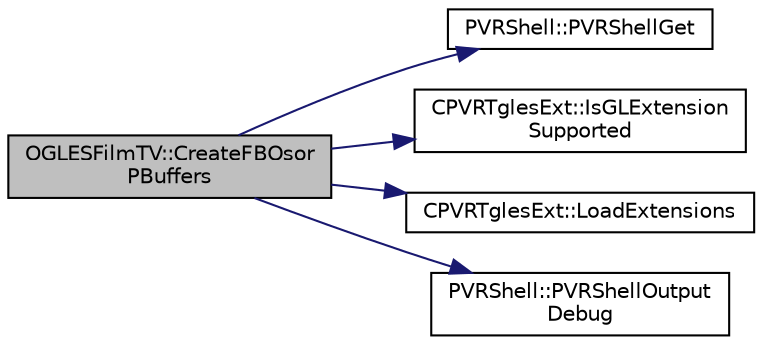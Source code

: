 digraph "OGLESFilmTV::CreateFBOsorPBuffers"
{
  edge [fontname="Helvetica",fontsize="10",labelfontname="Helvetica",labelfontsize="10"];
  node [fontname="Helvetica",fontsize="10",shape=record];
  rankdir="LR";
  Node1 [label="OGLESFilmTV::CreateFBOsor\lPBuffers",height=0.2,width=0.4,color="black", fillcolor="grey75", style="filled", fontcolor="black"];
  Node1 -> Node2 [color="midnightblue",fontsize="10",style="solid",fontname="Helvetica"];
  Node2 [label="PVRShell::PVRShellGet",height=0.2,width=0.4,color="black", fillcolor="white", style="filled",URL="$class_p_v_r_shell.html#ad58b00376cdae7a8aeea41fc17367bfd",tooltip="This function is used to get parameters from the PVRShell. It can be called from anywhere in the prog..."];
  Node1 -> Node3 [color="midnightblue",fontsize="10",style="solid",fontname="Helvetica"];
  Node3 [label="CPVRTglesExt::IsGLExtension\lSupported",height=0.2,width=0.4,color="black", fillcolor="white", style="filled",URL="$class_c_p_v_r_tgles_ext.html#adc911195e9221d8d8e9e023a0cf44611",tooltip="Queries for support of an extension. "];
  Node1 -> Node4 [color="midnightblue",fontsize="10",style="solid",fontname="Helvetica"];
  Node4 [label="CPVRTglesExt::LoadExtensions",height=0.2,width=0.4,color="black", fillcolor="white", style="filled",URL="$class_c_p_v_r_tgles_ext.html#a9b93b2f9614fe46f5fb7d2548db460c6",tooltip="Initialises IMG extensions. "];
  Node1 -> Node5 [color="midnightblue",fontsize="10",style="solid",fontname="Helvetica"];
  Node5 [label="PVRShell::PVRShellOutput\lDebug",height=0.2,width=0.4,color="black", fillcolor="white", style="filled",URL="$class_p_v_r_shell.html#a143d693b1c6e373b29485c1be51d1010",tooltip="Writes the resultant string to the debug output (e.g. using printf(), OutputDebugString(), ...). Check the SDK release notes for details on how the string is output. "];
}
